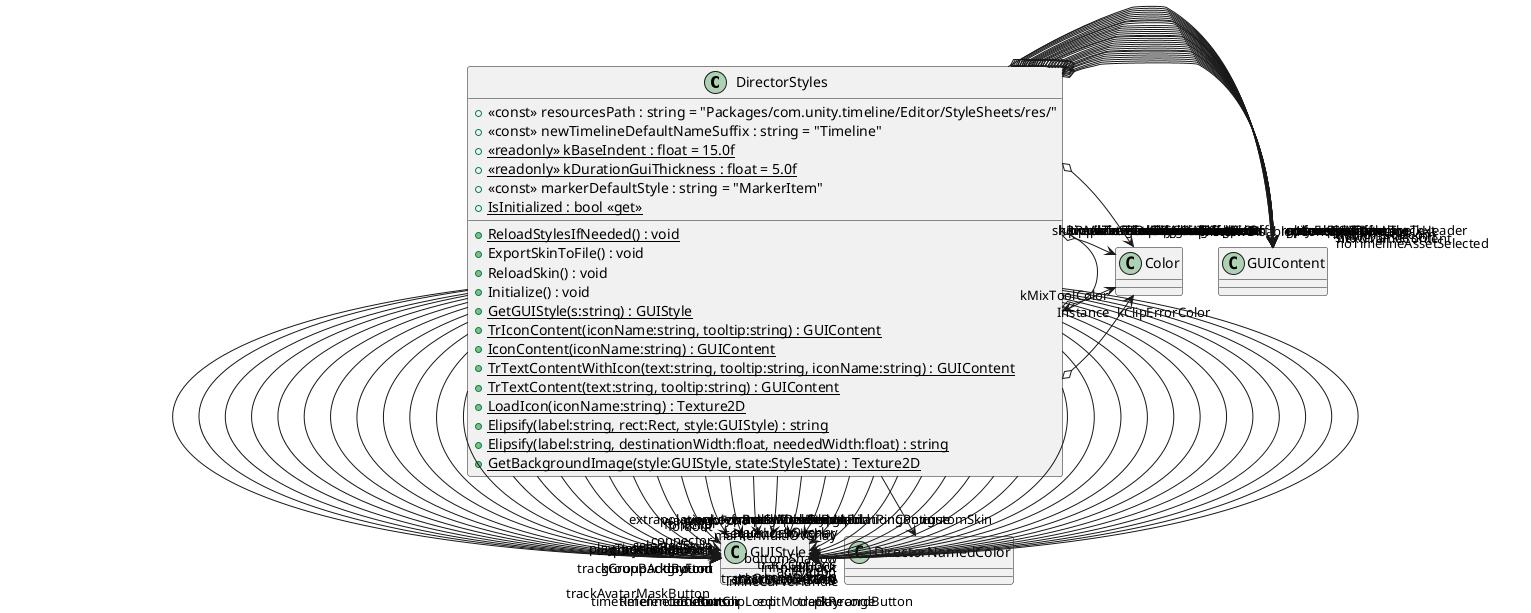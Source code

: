 @startuml
class DirectorStyles {
    + <<const>> resourcesPath : string = "Packages/com.unity.timeline/Editor/StyleSheets/res/"
    + <<const>> newTimelineDefaultNameSuffix : string = "Timeline"
    + {static} <<readonly>> kBaseIndent : float = 15.0f
    + {static} <<readonly>> kDurationGuiThickness : float = 5.0f
    + <<const>> markerDefaultStyle : string = "MarkerItem"
    + {static} IsInitialized : bool <<get>>
    + {static} ReloadStylesIfNeeded() : void
    + ExportSkinToFile() : void
    + ReloadSkin() : void
    + Initialize() : void
    + {static} GetGUIStyle(s:string) : GUIStyle
    + {static} TrIconContent(iconName:string, tooltip:string) : GUIContent
    + {static} IconContent(iconName:string) : GUIContent
    + {static} TrTextContentWithIcon(text:string, tooltip:string, iconName:string) : GUIContent
    + {static} TrTextContent(text:string, tooltip:string) : GUIContent
    + {static} LoadIcon(iconName:string) : Texture2D
    + {static} Elipsify(label:string, rect:Rect, style:GUIStyle) : string
    + {static} Elipsify(label:string, destinationWidth:float, neededWidth:float) : string
    + {static} GetBackgroundImage(style:GUIStyle, state:StyleState) : Texture2D
}
DirectorStyles o-> "referenceTrackLabel" GUIContent
DirectorStyles o-> "recordingLabel" GUIContent
DirectorStyles o-> "noTimelineAssetSelected" GUIContent
DirectorStyles o-> "createTimelineOnSelection" GUIContent
DirectorStyles o-> "noTimelinesInScene" GUIContent
DirectorStyles o-> "createNewTimelineText" GUIContent
DirectorStyles o-> "previewContent" GUIContent
DirectorStyles o-> "previewDisabledContent" GUIContent
DirectorStyles o-> "mixOff" GUIContent
DirectorStyles o-> "mixOn" GUIContent
DirectorStyles o-> "rippleOff" GUIContent
DirectorStyles o-> "rippleOn" GUIContent
DirectorStyles o-> "replaceOff" GUIContent
DirectorStyles o-> "replaceOn" GUIContent
DirectorStyles o-> "showMarkersOn" GUIContent
DirectorStyles o-> "showMarkersOff" GUIContent
DirectorStyles o-> "showMarkersOnTimeline" GUIContent
DirectorStyles o-> "timelineMarkerTrackHeader" GUIContent
DirectorStyles o-> "signalTrackIcon" GUIContent
DirectorStyles o-> "playContent" GUIContent
DirectorStyles o-> "gotoBeginingContent" GUIContent
DirectorStyles o-> "gotoEndContent" GUIContent
DirectorStyles o-> "nextFrameContent" GUIContent
DirectorStyles o-> "previousFrameContent" GUIContent
DirectorStyles o-> "newContent" GUIContent
DirectorStyles o-> "optionsCogIcon" GUIContent
DirectorStyles o-> "animationTrackIcon" GUIContent
DirectorStyles o-> "audioTrackIcon" GUIContent
DirectorStyles o-> "playableTrackIcon" GUIContent
DirectorStyles o-> "timelineSelectorArrow" GUIContent
DirectorStyles --> "playrangeContent" GUIContent
DirectorStyles o-> "kClipErrorColor" Color
DirectorStyles o-> "kMixToolColor" Color
DirectorStyles o-> "kRippleToolColor" Color
DirectorStyles o-> "kReplaceToolColor" Color
DirectorStyles --> "groupBackground" GUIStyle
DirectorStyles --> "displayBackground" GUIStyle
DirectorStyles --> "fontClip" GUIStyle
DirectorStyles --> "fontClipLoop" GUIStyle
DirectorStyles --> "trackHeaderFont" GUIStyle
DirectorStyles --> "trackGroupAddButton" GUIStyle
DirectorStyles --> "groupFont" GUIStyle
DirectorStyles --> "timeCursor" GUIStyle
DirectorStyles --> "endmarker" GUIStyle
DirectorStyles --> "tinyFont" GUIStyle
DirectorStyles --> "foldout" GUIStyle
DirectorStyles --> "trackMuteButton" GUIStyle
DirectorStyles --> "trackLockButton" GUIStyle
DirectorStyles --> "trackRecordButton" GUIStyle
DirectorStyles --> "playTimeRangeStart" GUIStyle
DirectorStyles --> "playTimeRangeEnd" GUIStyle
DirectorStyles --> "selectedStyle" GUIStyle
DirectorStyles --> "trackSwatchStyle" GUIStyle
DirectorStyles --> "connector" GUIStyle
DirectorStyles --> "keyframe" GUIStyle
DirectorStyles --> "warning" GUIStyle
DirectorStyles --> "extrapolationHold" GUIStyle
DirectorStyles --> "extrapolationLoop" GUIStyle
DirectorStyles --> "extrapolationPingPong" GUIStyle
DirectorStyles --> "extrapolationContinue" GUIStyle
DirectorStyles --> "trackMarkerButton" GUIStyle
DirectorStyles --> "markerMultiOverlay" GUIStyle
DirectorStyles --> "bottomShadow" GUIStyle
DirectorStyles --> "trackOptions" GUIStyle
DirectorStyles --> "infiniteTrack" GUIStyle
DirectorStyles --> "clipOut" GUIStyle
DirectorStyles --> "clipIn" GUIStyle
DirectorStyles --> "trackCurvesButton" GUIStyle
DirectorStyles --> "trackLockOverlay" GUIStyle
DirectorStyles --> "activation" GUIStyle
DirectorStyles --> "playrange" GUIStyle
DirectorStyles --> "timelineLockButton" GUIStyle
DirectorStyles --> "trackAvatarMaskButton" GUIStyle
DirectorStyles --> "markerWarning" GUIStyle
DirectorStyles --> "editModeBtn" GUIStyle
DirectorStyles --> "showMarkersBtn" GUIStyle
DirectorStyles --> "sequenceSwitcher" GUIStyle
DirectorStyles --> "inlineCurveHandle" GUIStyle
DirectorStyles --> "timeReferenceButton" GUIStyle
DirectorStyles --> "trackButtonSuite" GUIStyle
DirectorStyles --> "previewButtonDisabled" GUIStyle
DirectorStyles --> "Instance" DirectorStyles
DirectorStyles --> "customSkin" DirectorNamedColor
@enduml

